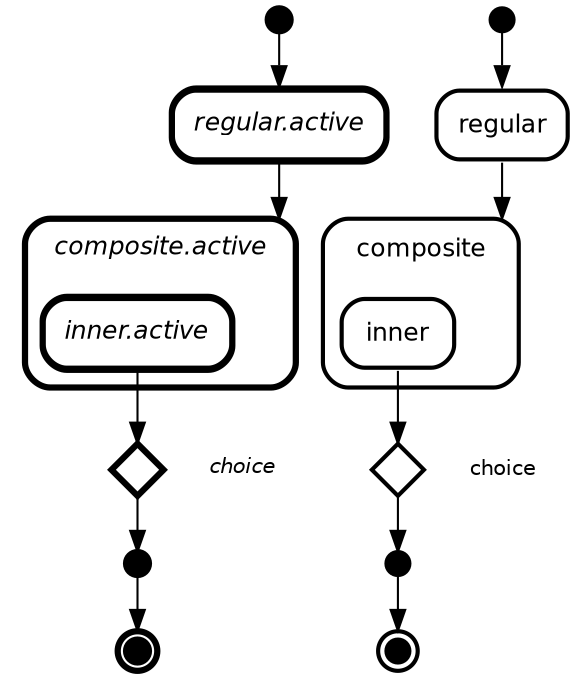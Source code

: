 digraph "state transitions" {
  fontname="Helvetica" fontsize=12 penwidth=2.0 splines=true ordering=out compound=true overlap=scale nodesep=0.3 ranksep=0.1
  node [shape=plaintext style=filled fillcolor="#FFFFFF01" fontname=Helvetica fontsize=12 penwidth=2.0]
  edge [fontname=Helvetica fontsize=10]

    "initial.active" [shape=circle style=filled class="state initial" color="black" fillcolor="black" penwidth=3.0 fixedsize=true height=0.15 label=""]
    "initial" [shape=circle style=filled class="state initial" color="black" fillcolor="black" fixedsize=true height=0.15 label=""]
    "regular.active" [margin=0 class="state regular" color="black" peripheries=1 style=rounded label= <
      <table align="center" cellborder="0" border="2" style="rounded" width="48">
        <tr><td width="48" cellpadding="7"><i>regular.active</i></td></tr>
      </table>
    >]
    "regular" [margin=0 class="state regular" color="black" label= <
      <table align="center" cellborder="0" border="2" style="rounded" width="48">
        <tr><td width="48" cellpadding="7">regular</td></tr>
      </table>
    >]
    "^choice.active" [shape=diamond fixedsize=true width=0.35 height=0.35 fontsize=10 class="state choice" penwidth=3.0 label=" "]
    "^choice.active" -> "^choice.active" [label=<<i>choice</i>> color="#FFFFFF01" class="state choice"];
    "^choice" [shape=diamond fixedsize=true width=0.35 height=0.35 fontsize=10 class="state choice" label=" "]
    "^choice" -> "^choice" [label=<choice> color="#FFFFFF01" class="state choice"];
    "]forkjoin.active" [shape=circle style=filled class="state junction" fillcolor=black penwidth=3.0 fixedsize=true height=0.15 label=""]
    "]forkjoin" [shape=circle style=filled class="state junction" fillcolor=black fixedsize=true height=0.15 label=""]
    "final.active" [shape=circle style=filled class="state final" color="black" fillcolor="black" fixedsize=true height=0.15 peripheries=2 penwidth=3.0 label=""]
    "final" [shape=circle style=filled class="state final" color="black" fillcolor="black" fixedsize=true height=0.15 peripheries=2 label=""]
    subgraph "cluster_composite.active" {
      class="state regular" label= <
      <table cellborder="0" border="0">
        <tr><td><i>composite.active</i></td></tr>
      </table>
      > style=rounded penwidth=3.0
      "composite.active" [shape=point style=invis margin=0 width=0 height=0 fixedsize=true]
        "inner.active" [margin=0 class="state regular" color="black" peripheries=1 style=rounded label= <
      <table align="center" cellborder="0" border="2" style="rounded" width="48">
        <tr><td width="48" cellpadding="7"><i>inner.active</i></td></tr>
      </table>
    >]
  
    }
    subgraph "cluster_composite" {
      class="state regular" label= <
      <table cellborder="0" border="0">
        <tr><td>composite</td></tr>
      </table>
      > style=rounded penwidth=2.0
      "composite" [shape=point style=invis margin=0 width=0 height=0 fixedsize=true]
        "inner" [margin=0 class="state regular" color="black" label= <
      <table align="center" cellborder="0" border="2" style="rounded" width="48">
        <tr><td width="48" cellpadding="7">inner</td></tr>
      </table>
    >]
  
    }

    "initial.active" -> "regular.active" [label="    \l" class="transition"]
    "regular.active" -> "composite.active" [label="    \l" lhead="cluster_composite.active" class="transition"]
    "inner.active" -> "^choice.active" [label="    \l" class="transition"]
    "^choice.active" -> "]forkjoin.active" [label="    \l" class="transition"]
    "]forkjoin.active" -> "final.active" [label="    \l" class="transition"]
    "initial" -> "regular" [label="    \l" class="transition"]
    "regular" -> "composite" [label="    \l" lhead="cluster_composite" class="transition"]
    "inner" -> "^choice" [label="    \l" class="transition"]
    "^choice" -> "]forkjoin" [label="    \l" class="transition"]
    "]forkjoin" -> "final" [label="    \l" class="transition"]
}
